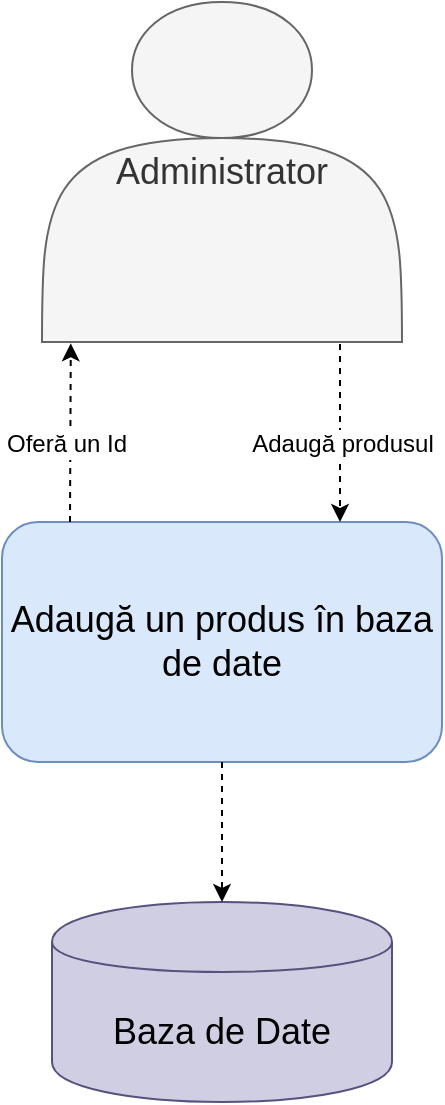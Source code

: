 <mxfile version="10.6.3" type="device"><diagram id="BkZ7kh48dQR080cprVvO" name="Page-1"><mxGraphModel dx="697" dy="382" grid="1" gridSize="10" guides="1" tooltips="1" connect="1" arrows="1" fold="1" page="1" pageScale="1" pageWidth="850" pageHeight="1100" math="0" shadow="0"><root><mxCell id="0"/><mxCell id="1" parent="0"/><mxCell id="nNH2GuebfFVmamagZUyQ-1" value="&lt;font style=&quot;font-size: 18px&quot;&gt;Administrator&lt;/font&gt;" style="shape=actor;whiteSpace=wrap;html=1;fillColor=#f5f5f5;strokeColor=#666666;fontColor=#333333;" vertex="1" parent="1"><mxGeometry x="350" y="40" width="180" height="170" as="geometry"/></mxCell><mxCell id="nNH2GuebfFVmamagZUyQ-2" value="&lt;font style=&quot;font-size: 18px&quot;&gt;Adaugă un produs în baza&lt;br&gt;de date&lt;br&gt;&lt;/font&gt;" style="rounded=1;whiteSpace=wrap;html=1;fillColor=#dae8fc;strokeColor=#6c8ebf;" vertex="1" parent="1"><mxGeometry x="330" y="300" width="220" height="120" as="geometry"/></mxCell><mxCell id="nNH2GuebfFVmamagZUyQ-3" value="" style="endArrow=classic;html=1;entryX=0.08;entryY=1.004;entryDx=0;entryDy=0;entryPerimeter=0;dashed=1;" edge="1" parent="1" target="nNH2GuebfFVmamagZUyQ-1"><mxGeometry width="50" height="50" relative="1" as="geometry"><mxPoint x="364" y="300" as="sourcePoint"/><mxPoint x="320" y="270" as="targetPoint"/></mxGeometry></mxCell><mxCell id="nNH2GuebfFVmamagZUyQ-4" value="Oferă un Id" style="text;html=1;resizable=0;points=[];align=center;verticalAlign=middle;labelBackgroundColor=#ffffff;" vertex="1" connectable="0" parent="nNH2GuebfFVmamagZUyQ-3"><mxGeometry x="-0.528" y="2" relative="1" as="geometry"><mxPoint y="-18" as="offset"/></mxGeometry></mxCell><mxCell id="nNH2GuebfFVmamagZUyQ-7" value="" style="endArrow=classic;html=1;dashed=1;" edge="1" parent="1"><mxGeometry width="50" height="50" relative="1" as="geometry"><mxPoint x="499" y="211" as="sourcePoint"/><mxPoint x="499" y="300" as="targetPoint"/></mxGeometry></mxCell><mxCell id="nNH2GuebfFVmamagZUyQ-8" value="Adaugă produsul" style="text;html=1;resizable=0;points=[];align=center;verticalAlign=middle;labelBackgroundColor=#ffffff;" vertex="1" connectable="0" parent="nNH2GuebfFVmamagZUyQ-7"><mxGeometry x="0.128" y="1" relative="1" as="geometry"><mxPoint as="offset"/></mxGeometry></mxCell><mxCell id="nNH2GuebfFVmamagZUyQ-9" value="&lt;font style=&quot;font-size: 18px&quot;&gt;Baza de Date&lt;/font&gt;&lt;br&gt;" style="shape=cylinder;whiteSpace=wrap;html=1;boundedLbl=1;backgroundOutline=1;fillColor=#d0cee2;strokeColor=#56517e;" vertex="1" parent="1"><mxGeometry x="355" y="490" width="170" height="100" as="geometry"/></mxCell><mxCell id="nNH2GuebfFVmamagZUyQ-10" value="" style="endArrow=classic;html=1;dashed=1;exitX=0.5;exitY=1;exitDx=0;exitDy=0;" edge="1" parent="1" source="nNH2GuebfFVmamagZUyQ-2" target="nNH2GuebfFVmamagZUyQ-9"><mxGeometry width="50" height="50" relative="1" as="geometry"><mxPoint x="700" y="450" as="sourcePoint"/><mxPoint x="550" y="490" as="targetPoint"/></mxGeometry></mxCell></root></mxGraphModel></diagram></mxfile>